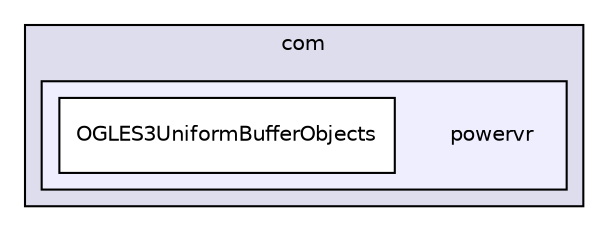 digraph "PVR/SDK_3.4/Examples/Intermediate/UniformBufferObjects/OGLES3/Build/Android/src/com/powervr" {
  compound=true
  node [ fontsize="10", fontname="Helvetica"];
  edge [ labelfontsize="10", labelfontname="Helvetica"];
  subgraph clusterdir_3b00de88be3c4f90b1f1d6c120070356 {
    graph [ bgcolor="#ddddee", pencolor="black", label="com" fontname="Helvetica", fontsize="10", URL="dir_3b00de88be3c4f90b1f1d6c120070356.html"]
  subgraph clusterdir_00a5ecd63d34f82db8441d6e5715f26f {
    graph [ bgcolor="#eeeeff", pencolor="black", label="" URL="dir_00a5ecd63d34f82db8441d6e5715f26f.html"];
    dir_00a5ecd63d34f82db8441d6e5715f26f [shape=plaintext label="powervr"];
    dir_076aaab8585a42c7c94d1c923982e71a [shape=box label="OGLES3UniformBufferObjects" color="black" fillcolor="white" style="filled" URL="dir_076aaab8585a42c7c94d1c923982e71a.html"];
  }
  }
}
